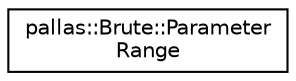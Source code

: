 digraph "Graphical Class Hierarchy"
{
  edge [fontname="Helvetica",fontsize="10",labelfontname="Helvetica",labelfontsize="10"];
  node [fontname="Helvetica",fontsize="10",shape=record];
  rankdir="LR";
  Node1 [label="pallas::Brute::Parameter\lRange",height=0.2,width=0.4,color="black", fillcolor="white", style="filled",URL="$structpallas_1_1_brute_1_1_parameter_range.html",tooltip="Range of values to test for the ith degree of freedom. "];
}

